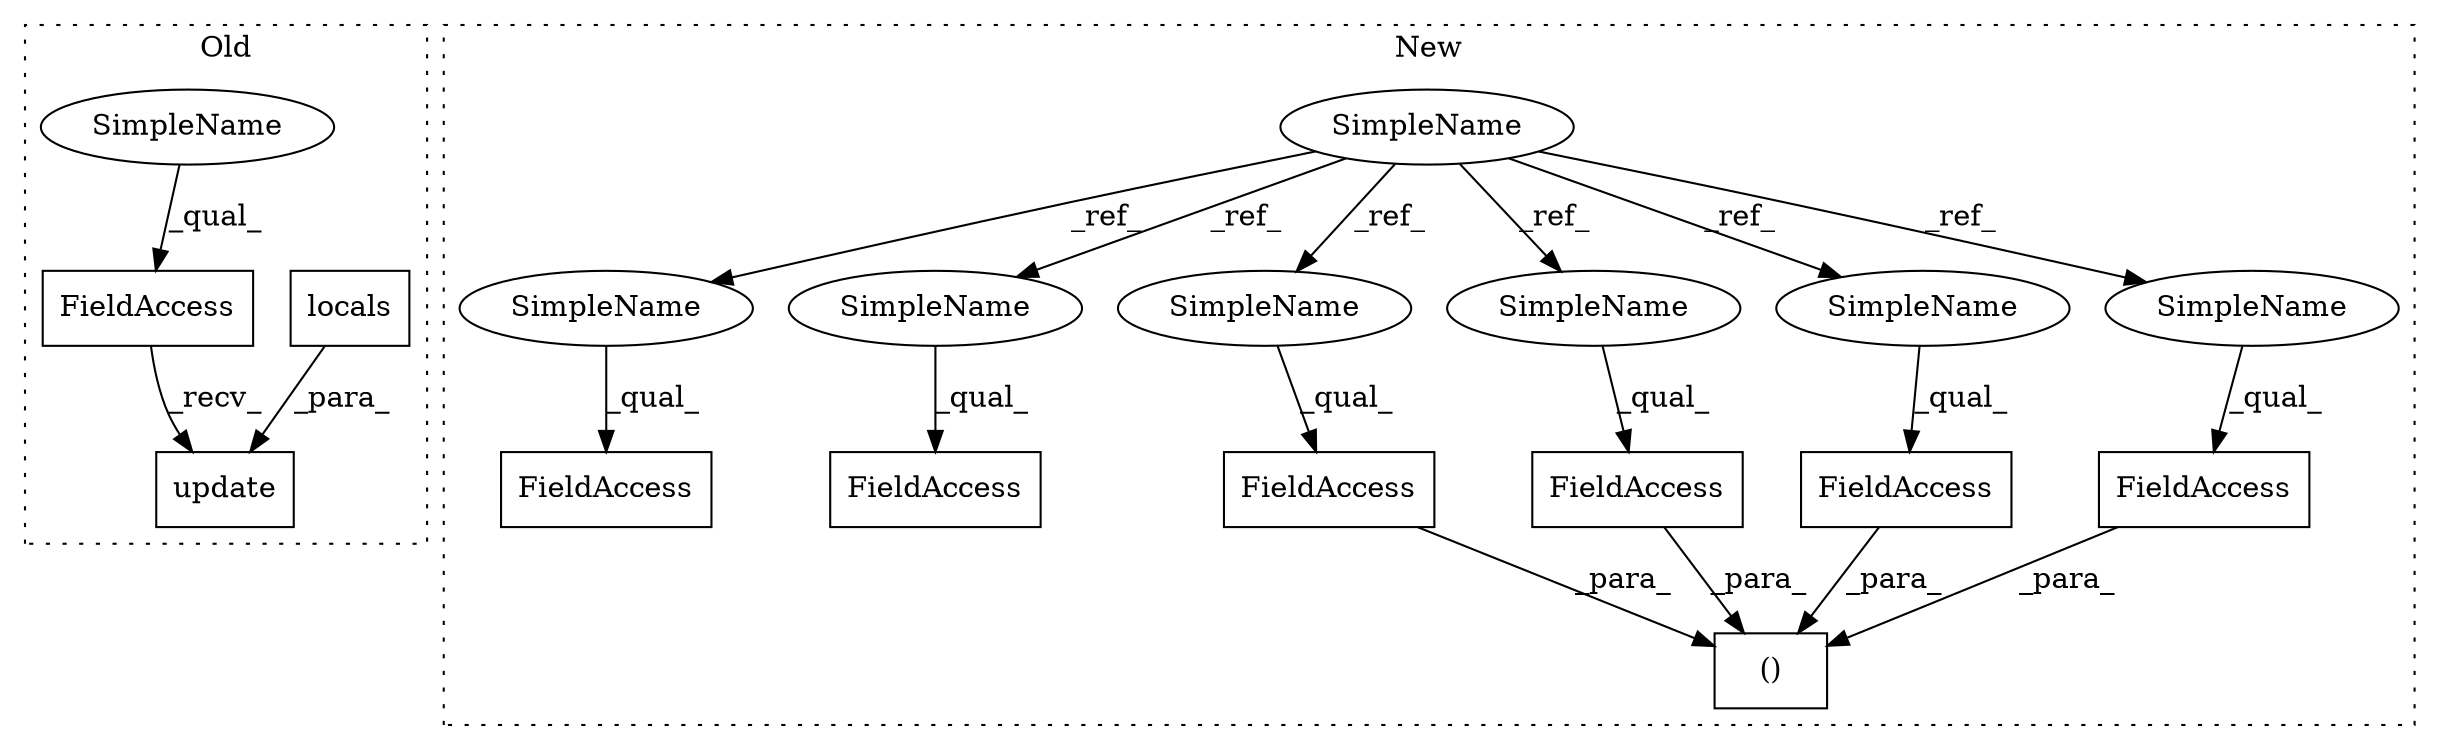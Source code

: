 digraph G {
subgraph cluster0 {
1 [label="locals" a="32" s="4823" l="8" shape="box"];
4 [label="update" a="32" s="4816,4831" l="7,1" shape="box"];
6 [label="FieldAccess" a="22" s="4802" l="13" shape="box"];
18 [label="SimpleName" a="42" s="4802" l="4" shape="ellipse"];
label = "Old";
style="dotted";
}
subgraph cluster1 {
2 [label="()" a="106" s="4392" l="75" shape="box"];
3 [label="FieldAccess" a="22" s="4434" l="11" shape="box"];
5 [label="FieldAccess" a="22" s="4412" l="9" shape="box"];
7 [label="SimpleName" a="42" s="4251" l="4" shape="ellipse"];
8 [label="FieldAccess" a="22" s="4477" l="13" shape="box"];
9 [label="FieldAccess" a="22" s="4458" l="9" shape="box"];
10 [label="FieldAccess" a="22" s="4392" l="7" shape="box"];
11 [label="FieldAccess" a="22" s="4369" l="8" shape="box"];
12 [label="SimpleName" a="42" s="4477" l="4" shape="ellipse"];
13 [label="SimpleName" a="42" s="4369" l="4" shape="ellipse"];
14 [label="SimpleName" a="42" s="4458" l="4" shape="ellipse"];
15 [label="SimpleName" a="42" s="4434" l="4" shape="ellipse"];
16 [label="SimpleName" a="42" s="4392" l="4" shape="ellipse"];
17 [label="SimpleName" a="42" s="4412" l="4" shape="ellipse"];
label = "New";
style="dotted";
}
1 -> 4 [label="_para_"];
3 -> 2 [label="_para_"];
5 -> 2 [label="_para_"];
6 -> 4 [label="_recv_"];
7 -> 12 [label="_ref_"];
7 -> 13 [label="_ref_"];
7 -> 14 [label="_ref_"];
7 -> 17 [label="_ref_"];
7 -> 16 [label="_ref_"];
7 -> 15 [label="_ref_"];
9 -> 2 [label="_para_"];
10 -> 2 [label="_para_"];
12 -> 8 [label="_qual_"];
13 -> 11 [label="_qual_"];
14 -> 9 [label="_qual_"];
15 -> 3 [label="_qual_"];
16 -> 10 [label="_qual_"];
17 -> 5 [label="_qual_"];
18 -> 6 [label="_qual_"];
}